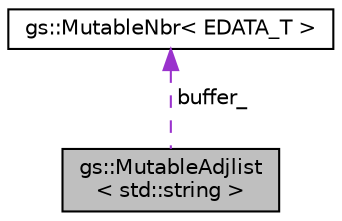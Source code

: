 digraph "gs::MutableAdjlist&lt; std::string &gt;"
{
 // LATEX_PDF_SIZE
  edge [fontname="Helvetica",fontsize="10",labelfontname="Helvetica",labelfontsize="10"];
  node [fontname="Helvetica",fontsize="10",shape=record];
  Node1 [label="gs::MutableAdjlist\l\< std::string \>",height=0.2,width=0.4,color="black", fillcolor="grey75", style="filled", fontcolor="black",tooltip=" "];
  Node2 -> Node1 [dir="back",color="darkorchid3",fontsize="10",style="dashed",label=" buffer_" ,fontname="Helvetica"];
  Node2 [label="gs::MutableNbr\< EDATA_T \>",height=0.2,width=0.4,color="black", fillcolor="white", style="filled",URL="$structgs_1_1MutableNbr.html",tooltip=" "];
}
